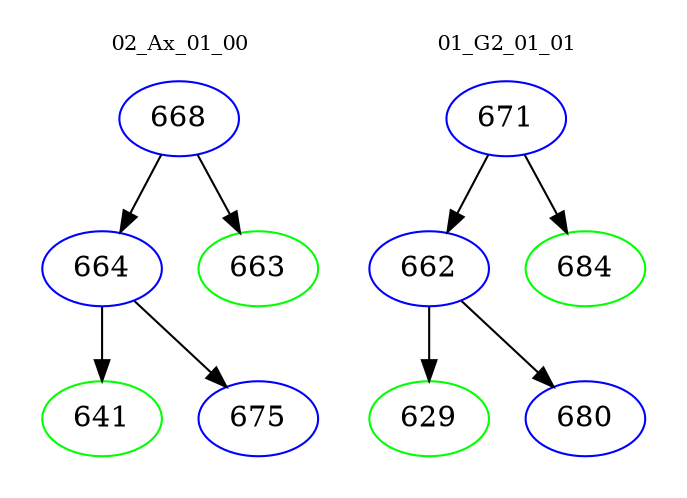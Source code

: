 digraph{
subgraph cluster_0 {
color = white
label = "02_Ax_01_00";
fontsize=10;
T0_668 [label="668", color="blue"]
T0_668 -> T0_664 [color="black"]
T0_664 [label="664", color="blue"]
T0_664 -> T0_641 [color="black"]
T0_641 [label="641", color="green"]
T0_664 -> T0_675 [color="black"]
T0_675 [label="675", color="blue"]
T0_668 -> T0_663 [color="black"]
T0_663 [label="663", color="green"]
}
subgraph cluster_1 {
color = white
label = "01_G2_01_01";
fontsize=10;
T1_671 [label="671", color="blue"]
T1_671 -> T1_662 [color="black"]
T1_662 [label="662", color="blue"]
T1_662 -> T1_629 [color="black"]
T1_629 [label="629", color="green"]
T1_662 -> T1_680 [color="black"]
T1_680 [label="680", color="blue"]
T1_671 -> T1_684 [color="black"]
T1_684 [label="684", color="green"]
}
}
